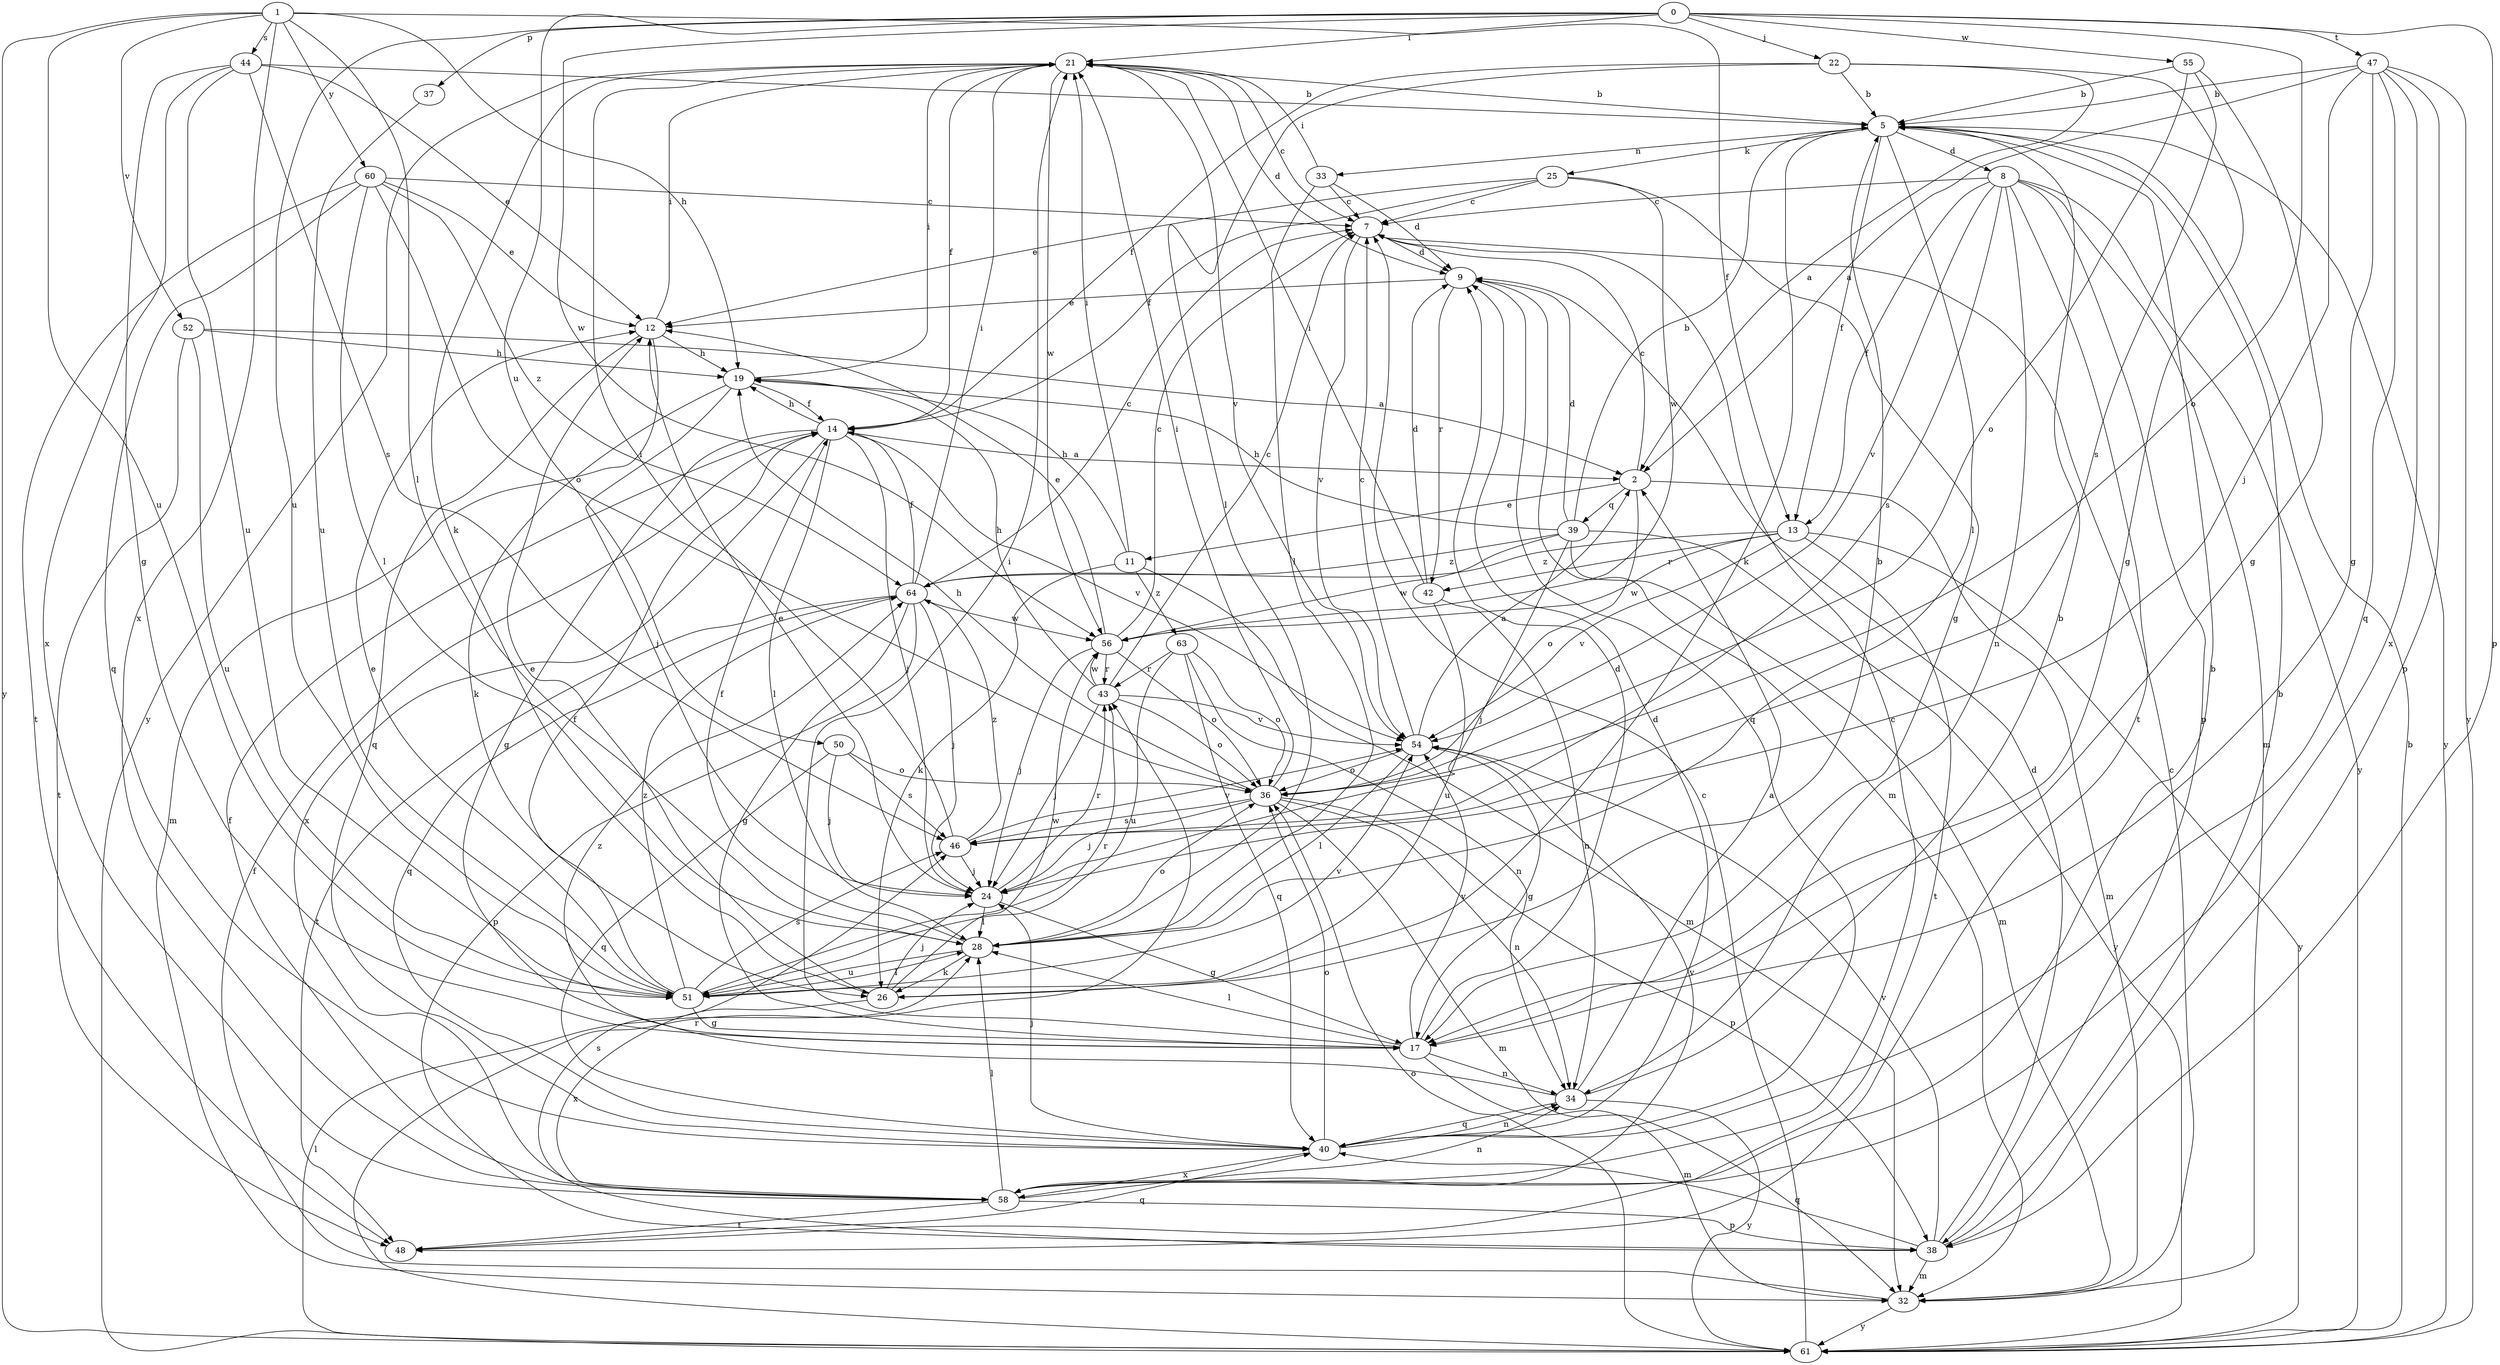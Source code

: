strict digraph  {
0;
1;
2;
5;
7;
8;
9;
11;
12;
13;
14;
17;
19;
21;
22;
24;
25;
26;
28;
32;
33;
34;
36;
37;
38;
39;
40;
42;
43;
44;
46;
47;
48;
50;
51;
52;
54;
55;
56;
58;
60;
61;
63;
64;
0 -> 21  [label=i];
0 -> 22  [label=j];
0 -> 36  [label=o];
0 -> 37  [label=p];
0 -> 38  [label=p];
0 -> 47  [label=t];
0 -> 50  [label=u];
0 -> 51  [label=u];
0 -> 55  [label=w];
0 -> 56  [label=w];
1 -> 13  [label=f];
1 -> 19  [label=h];
1 -> 28  [label=l];
1 -> 44  [label=s];
1 -> 51  [label=u];
1 -> 52  [label=v];
1 -> 58  [label=x];
1 -> 60  [label=y];
1 -> 61  [label=y];
2 -> 7  [label=c];
2 -> 11  [label=e];
2 -> 32  [label=m];
2 -> 36  [label=o];
2 -> 39  [label=q];
5 -> 8  [label=d];
5 -> 13  [label=f];
5 -> 25  [label=k];
5 -> 26  [label=k];
5 -> 28  [label=l];
5 -> 33  [label=n];
5 -> 61  [label=y];
7 -> 9  [label=d];
7 -> 54  [label=v];
8 -> 7  [label=c];
8 -> 13  [label=f];
8 -> 32  [label=m];
8 -> 34  [label=n];
8 -> 38  [label=p];
8 -> 46  [label=s];
8 -> 48  [label=t];
8 -> 54  [label=v];
8 -> 61  [label=y];
9 -> 12  [label=e];
9 -> 32  [label=m];
9 -> 40  [label=q];
9 -> 42  [label=r];
11 -> 19  [label=h];
11 -> 21  [label=i];
11 -> 26  [label=k];
11 -> 32  [label=m];
11 -> 63  [label=z];
12 -> 19  [label=h];
12 -> 21  [label=i];
12 -> 32  [label=m];
12 -> 40  [label=q];
13 -> 42  [label=r];
13 -> 48  [label=t];
13 -> 54  [label=v];
13 -> 56  [label=w];
13 -> 61  [label=y];
13 -> 64  [label=z];
14 -> 2  [label=a];
14 -> 17  [label=g];
14 -> 19  [label=h];
14 -> 24  [label=j];
14 -> 28  [label=l];
14 -> 54  [label=v];
14 -> 58  [label=x];
17 -> 9  [label=d];
17 -> 21  [label=i];
17 -> 28  [label=l];
17 -> 32  [label=m];
17 -> 34  [label=n];
17 -> 54  [label=v];
19 -> 14  [label=f];
19 -> 21  [label=i];
19 -> 24  [label=j];
19 -> 26  [label=k];
21 -> 5  [label=b];
21 -> 7  [label=c];
21 -> 9  [label=d];
21 -> 14  [label=f];
21 -> 26  [label=k];
21 -> 54  [label=v];
21 -> 56  [label=w];
21 -> 61  [label=y];
22 -> 2  [label=a];
22 -> 5  [label=b];
22 -> 14  [label=f];
22 -> 17  [label=g];
22 -> 28  [label=l];
24 -> 12  [label=e];
24 -> 17  [label=g];
24 -> 28  [label=l];
24 -> 43  [label=r];
25 -> 7  [label=c];
25 -> 12  [label=e];
25 -> 14  [label=f];
25 -> 17  [label=g];
25 -> 56  [label=w];
26 -> 5  [label=b];
26 -> 12  [label=e];
26 -> 24  [label=j];
26 -> 56  [label=w];
26 -> 58  [label=x];
28 -> 14  [label=f];
28 -> 26  [label=k];
28 -> 36  [label=o];
28 -> 51  [label=u];
32 -> 7  [label=c];
32 -> 14  [label=f];
32 -> 61  [label=y];
33 -> 7  [label=c];
33 -> 9  [label=d];
33 -> 21  [label=i];
33 -> 28  [label=l];
34 -> 2  [label=a];
34 -> 5  [label=b];
34 -> 40  [label=q];
34 -> 61  [label=y];
34 -> 64  [label=z];
36 -> 19  [label=h];
36 -> 21  [label=i];
36 -> 24  [label=j];
36 -> 32  [label=m];
36 -> 34  [label=n];
36 -> 38  [label=p];
36 -> 46  [label=s];
37 -> 51  [label=u];
38 -> 5  [label=b];
38 -> 9  [label=d];
38 -> 32  [label=m];
38 -> 40  [label=q];
38 -> 46  [label=s];
38 -> 54  [label=v];
39 -> 5  [label=b];
39 -> 9  [label=d];
39 -> 19  [label=h];
39 -> 24  [label=j];
39 -> 32  [label=m];
39 -> 56  [label=w];
39 -> 61  [label=y];
39 -> 64  [label=z];
40 -> 9  [label=d];
40 -> 24  [label=j];
40 -> 34  [label=n];
40 -> 36  [label=o];
40 -> 58  [label=x];
42 -> 9  [label=d];
42 -> 21  [label=i];
42 -> 34  [label=n];
42 -> 51  [label=u];
43 -> 7  [label=c];
43 -> 19  [label=h];
43 -> 24  [label=j];
43 -> 36  [label=o];
43 -> 54  [label=v];
43 -> 56  [label=w];
44 -> 5  [label=b];
44 -> 12  [label=e];
44 -> 17  [label=g];
44 -> 46  [label=s];
44 -> 51  [label=u];
44 -> 58  [label=x];
46 -> 21  [label=i];
46 -> 24  [label=j];
46 -> 54  [label=v];
46 -> 64  [label=z];
47 -> 2  [label=a];
47 -> 5  [label=b];
47 -> 17  [label=g];
47 -> 24  [label=j];
47 -> 38  [label=p];
47 -> 40  [label=q];
47 -> 58  [label=x];
47 -> 61  [label=y];
48 -> 40  [label=q];
50 -> 24  [label=j];
50 -> 36  [label=o];
50 -> 40  [label=q];
50 -> 46  [label=s];
51 -> 12  [label=e];
51 -> 14  [label=f];
51 -> 17  [label=g];
51 -> 28  [label=l];
51 -> 43  [label=r];
51 -> 46  [label=s];
51 -> 54  [label=v];
51 -> 64  [label=z];
52 -> 2  [label=a];
52 -> 19  [label=h];
52 -> 48  [label=t];
52 -> 51  [label=u];
54 -> 2  [label=a];
54 -> 7  [label=c];
54 -> 17  [label=g];
54 -> 28  [label=l];
54 -> 36  [label=o];
55 -> 5  [label=b];
55 -> 17  [label=g];
55 -> 36  [label=o];
55 -> 46  [label=s];
56 -> 7  [label=c];
56 -> 12  [label=e];
56 -> 24  [label=j];
56 -> 36  [label=o];
56 -> 43  [label=r];
58 -> 5  [label=b];
58 -> 7  [label=c];
58 -> 14  [label=f];
58 -> 28  [label=l];
58 -> 34  [label=n];
58 -> 38  [label=p];
58 -> 48  [label=t];
58 -> 54  [label=v];
60 -> 7  [label=c];
60 -> 12  [label=e];
60 -> 28  [label=l];
60 -> 36  [label=o];
60 -> 40  [label=q];
60 -> 48  [label=t];
60 -> 64  [label=z];
61 -> 5  [label=b];
61 -> 7  [label=c];
61 -> 28  [label=l];
61 -> 36  [label=o];
61 -> 43  [label=r];
63 -> 34  [label=n];
63 -> 36  [label=o];
63 -> 40  [label=q];
63 -> 43  [label=r];
63 -> 51  [label=u];
64 -> 7  [label=c];
64 -> 14  [label=f];
64 -> 17  [label=g];
64 -> 21  [label=i];
64 -> 24  [label=j];
64 -> 38  [label=p];
64 -> 40  [label=q];
64 -> 48  [label=t];
64 -> 56  [label=w];
}
